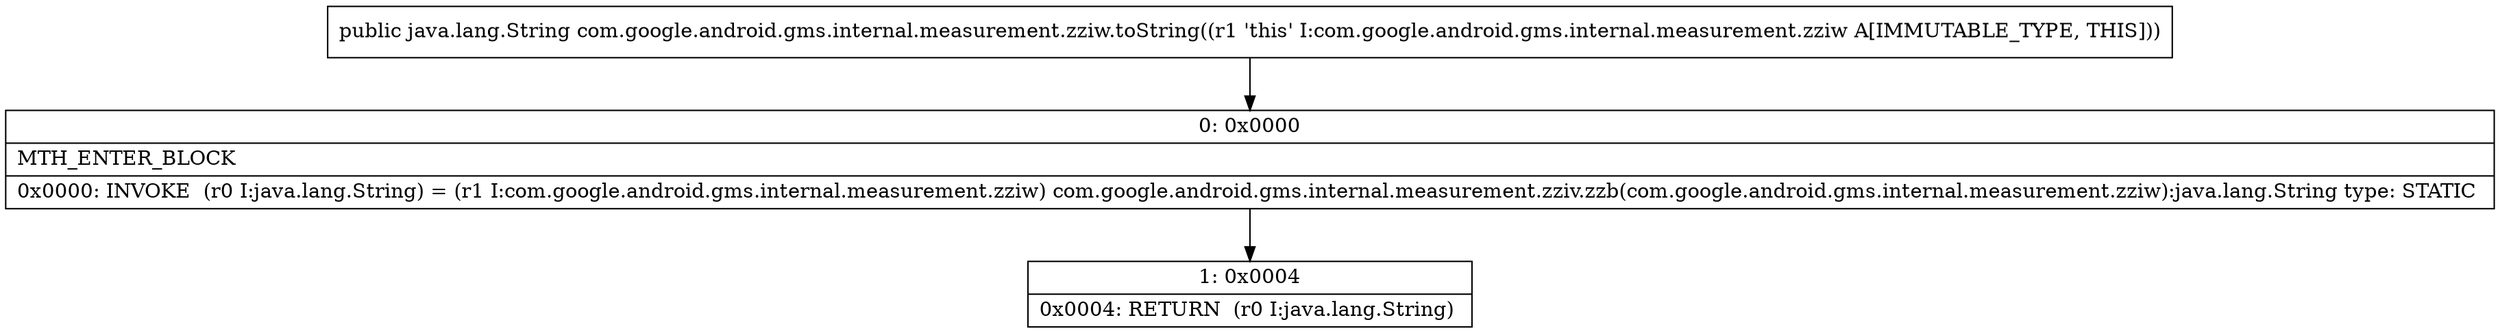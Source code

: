 digraph "CFG forcom.google.android.gms.internal.measurement.zziw.toString()Ljava\/lang\/String;" {
Node_0 [shape=record,label="{0\:\ 0x0000|MTH_ENTER_BLOCK\l|0x0000: INVOKE  (r0 I:java.lang.String) = (r1 I:com.google.android.gms.internal.measurement.zziw) com.google.android.gms.internal.measurement.zziv.zzb(com.google.android.gms.internal.measurement.zziw):java.lang.String type: STATIC \l}"];
Node_1 [shape=record,label="{1\:\ 0x0004|0x0004: RETURN  (r0 I:java.lang.String) \l}"];
MethodNode[shape=record,label="{public java.lang.String com.google.android.gms.internal.measurement.zziw.toString((r1 'this' I:com.google.android.gms.internal.measurement.zziw A[IMMUTABLE_TYPE, THIS])) }"];
MethodNode -> Node_0;
Node_0 -> Node_1;
}

